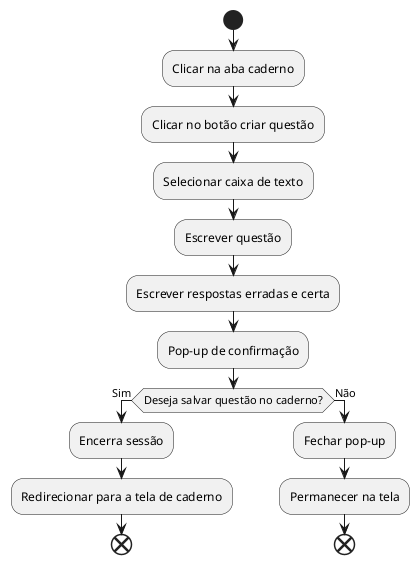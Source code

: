 @startuml caderno
start
:Clicar na aba caderno;
:Clicar no botão criar questão;
:Selecionar caixa de texto;
:Escrever questão;
:Escrever respostas erradas e certa;
:Pop-up de confirmação;
if (Deseja salvar questão no caderno?) then (Sim)
    :Encerra sessão;
    :Redirecionar para a tela de caderno;
    end
else (Não)
    :Fechar pop-up;
    :Permanecer na tela;
    end
@enduml
